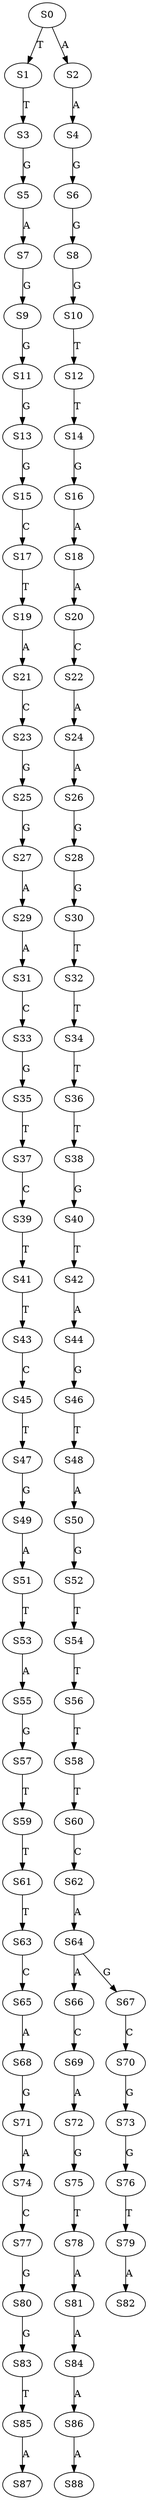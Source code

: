 strict digraph  {
	S0 -> S1 [ label = T ];
	S0 -> S2 [ label = A ];
	S1 -> S3 [ label = T ];
	S2 -> S4 [ label = A ];
	S3 -> S5 [ label = G ];
	S4 -> S6 [ label = G ];
	S5 -> S7 [ label = A ];
	S6 -> S8 [ label = G ];
	S7 -> S9 [ label = G ];
	S8 -> S10 [ label = G ];
	S9 -> S11 [ label = G ];
	S10 -> S12 [ label = T ];
	S11 -> S13 [ label = G ];
	S12 -> S14 [ label = T ];
	S13 -> S15 [ label = G ];
	S14 -> S16 [ label = G ];
	S15 -> S17 [ label = C ];
	S16 -> S18 [ label = A ];
	S17 -> S19 [ label = T ];
	S18 -> S20 [ label = A ];
	S19 -> S21 [ label = A ];
	S20 -> S22 [ label = C ];
	S21 -> S23 [ label = C ];
	S22 -> S24 [ label = A ];
	S23 -> S25 [ label = G ];
	S24 -> S26 [ label = A ];
	S25 -> S27 [ label = G ];
	S26 -> S28 [ label = G ];
	S27 -> S29 [ label = A ];
	S28 -> S30 [ label = G ];
	S29 -> S31 [ label = A ];
	S30 -> S32 [ label = T ];
	S31 -> S33 [ label = C ];
	S32 -> S34 [ label = T ];
	S33 -> S35 [ label = G ];
	S34 -> S36 [ label = T ];
	S35 -> S37 [ label = T ];
	S36 -> S38 [ label = T ];
	S37 -> S39 [ label = C ];
	S38 -> S40 [ label = G ];
	S39 -> S41 [ label = T ];
	S40 -> S42 [ label = T ];
	S41 -> S43 [ label = T ];
	S42 -> S44 [ label = A ];
	S43 -> S45 [ label = C ];
	S44 -> S46 [ label = G ];
	S45 -> S47 [ label = T ];
	S46 -> S48 [ label = T ];
	S47 -> S49 [ label = G ];
	S48 -> S50 [ label = A ];
	S49 -> S51 [ label = A ];
	S50 -> S52 [ label = G ];
	S51 -> S53 [ label = T ];
	S52 -> S54 [ label = T ];
	S53 -> S55 [ label = A ];
	S54 -> S56 [ label = T ];
	S55 -> S57 [ label = G ];
	S56 -> S58 [ label = T ];
	S57 -> S59 [ label = T ];
	S58 -> S60 [ label = T ];
	S59 -> S61 [ label = T ];
	S60 -> S62 [ label = C ];
	S61 -> S63 [ label = T ];
	S62 -> S64 [ label = A ];
	S63 -> S65 [ label = C ];
	S64 -> S66 [ label = A ];
	S64 -> S67 [ label = G ];
	S65 -> S68 [ label = A ];
	S66 -> S69 [ label = C ];
	S67 -> S70 [ label = C ];
	S68 -> S71 [ label = G ];
	S69 -> S72 [ label = A ];
	S70 -> S73 [ label = G ];
	S71 -> S74 [ label = A ];
	S72 -> S75 [ label = G ];
	S73 -> S76 [ label = G ];
	S74 -> S77 [ label = C ];
	S75 -> S78 [ label = T ];
	S76 -> S79 [ label = T ];
	S77 -> S80 [ label = G ];
	S78 -> S81 [ label = A ];
	S79 -> S82 [ label = A ];
	S80 -> S83 [ label = G ];
	S81 -> S84 [ label = A ];
	S83 -> S85 [ label = T ];
	S84 -> S86 [ label = A ];
	S85 -> S87 [ label = A ];
	S86 -> S88 [ label = A ];
}
